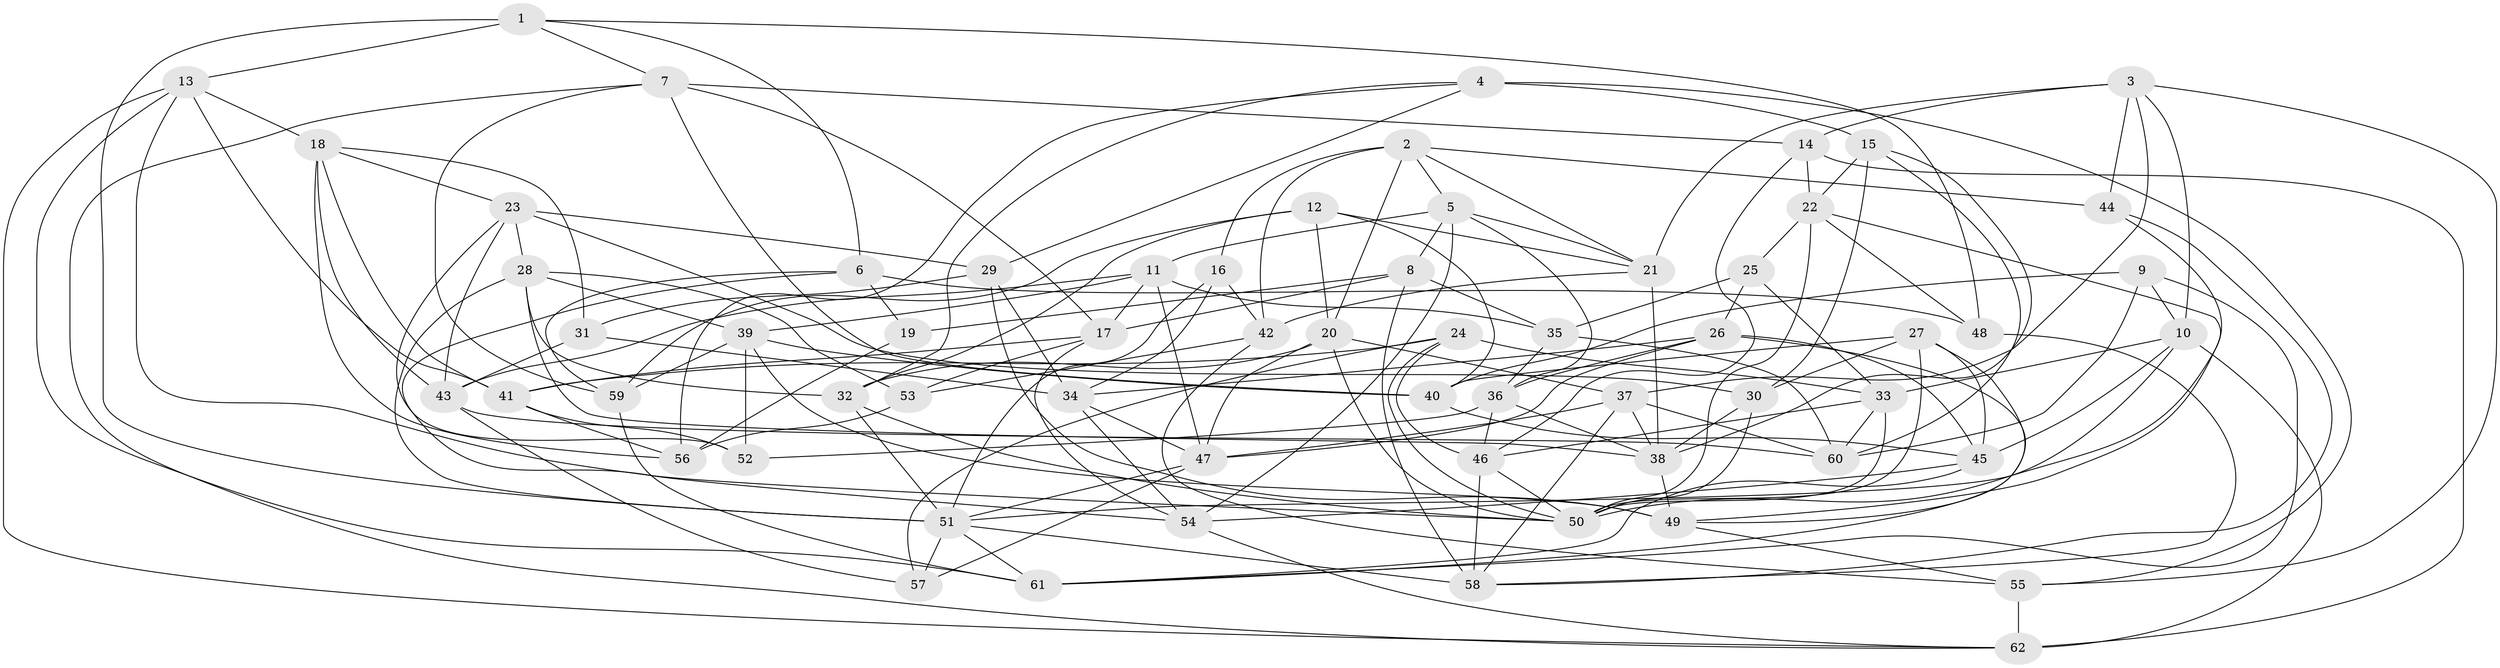 // original degree distribution, {4: 1.0}
// Generated by graph-tools (version 1.1) at 2025/38/03/04/25 23:38:09]
// undirected, 62 vertices, 172 edges
graph export_dot {
  node [color=gray90,style=filled];
  1;
  2;
  3;
  4;
  5;
  6;
  7;
  8;
  9;
  10;
  11;
  12;
  13;
  14;
  15;
  16;
  17;
  18;
  19;
  20;
  21;
  22;
  23;
  24;
  25;
  26;
  27;
  28;
  29;
  30;
  31;
  32;
  33;
  34;
  35;
  36;
  37;
  38;
  39;
  40;
  41;
  42;
  43;
  44;
  45;
  46;
  47;
  48;
  49;
  50;
  51;
  52;
  53;
  54;
  55;
  56;
  57;
  58;
  59;
  60;
  61;
  62;
  1 -- 6 [weight=1.0];
  1 -- 7 [weight=1.0];
  1 -- 13 [weight=1.0];
  1 -- 48 [weight=1.0];
  1 -- 51 [weight=2.0];
  2 -- 5 [weight=1.0];
  2 -- 16 [weight=1.0];
  2 -- 20 [weight=1.0];
  2 -- 21 [weight=1.0];
  2 -- 42 [weight=1.0];
  2 -- 44 [weight=1.0];
  3 -- 10 [weight=1.0];
  3 -- 14 [weight=1.0];
  3 -- 21 [weight=1.0];
  3 -- 37 [weight=1.0];
  3 -- 44 [weight=1.0];
  3 -- 55 [weight=1.0];
  4 -- 15 [weight=2.0];
  4 -- 29 [weight=1.0];
  4 -- 32 [weight=1.0];
  4 -- 55 [weight=1.0];
  4 -- 56 [weight=1.0];
  5 -- 8 [weight=1.0];
  5 -- 11 [weight=1.0];
  5 -- 21 [weight=1.0];
  5 -- 36 [weight=1.0];
  5 -- 54 [weight=1.0];
  6 -- 19 [weight=2.0];
  6 -- 48 [weight=1.0];
  6 -- 54 [weight=1.0];
  6 -- 59 [weight=1.0];
  7 -- 14 [weight=1.0];
  7 -- 17 [weight=1.0];
  7 -- 40 [weight=1.0];
  7 -- 59 [weight=1.0];
  7 -- 62 [weight=1.0];
  8 -- 17 [weight=1.0];
  8 -- 19 [weight=1.0];
  8 -- 35 [weight=2.0];
  8 -- 58 [weight=1.0];
  9 -- 10 [weight=1.0];
  9 -- 40 [weight=1.0];
  9 -- 60 [weight=1.0];
  9 -- 61 [weight=1.0];
  10 -- 33 [weight=1.0];
  10 -- 45 [weight=1.0];
  10 -- 50 [weight=1.0];
  10 -- 62 [weight=1.0];
  11 -- 17 [weight=1.0];
  11 -- 35 [weight=1.0];
  11 -- 39 [weight=1.0];
  11 -- 43 [weight=1.0];
  11 -- 47 [weight=1.0];
  12 -- 20 [weight=1.0];
  12 -- 21 [weight=1.0];
  12 -- 32 [weight=1.0];
  12 -- 40 [weight=1.0];
  12 -- 59 [weight=2.0];
  13 -- 18 [weight=1.0];
  13 -- 41 [weight=1.0];
  13 -- 50 [weight=1.0];
  13 -- 61 [weight=1.0];
  13 -- 62 [weight=1.0];
  14 -- 22 [weight=1.0];
  14 -- 46 [weight=1.0];
  14 -- 62 [weight=2.0];
  15 -- 22 [weight=1.0];
  15 -- 30 [weight=1.0];
  15 -- 38 [weight=1.0];
  15 -- 60 [weight=1.0];
  16 -- 34 [weight=1.0];
  16 -- 42 [weight=1.0];
  16 -- 51 [weight=1.0];
  17 -- 41 [weight=1.0];
  17 -- 53 [weight=1.0];
  17 -- 54 [weight=1.0];
  18 -- 23 [weight=1.0];
  18 -- 31 [weight=1.0];
  18 -- 41 [weight=1.0];
  18 -- 43 [weight=1.0];
  18 -- 56 [weight=1.0];
  19 -- 56 [weight=1.0];
  20 -- 32 [weight=1.0];
  20 -- 37 [weight=1.0];
  20 -- 47 [weight=1.0];
  20 -- 50 [weight=1.0];
  21 -- 38 [weight=1.0];
  21 -- 42 [weight=1.0];
  22 -- 25 [weight=1.0];
  22 -- 48 [weight=1.0];
  22 -- 49 [weight=1.0];
  22 -- 50 [weight=1.0];
  23 -- 28 [weight=1.0];
  23 -- 29 [weight=1.0];
  23 -- 30 [weight=1.0];
  23 -- 43 [weight=1.0];
  23 -- 52 [weight=1.0];
  24 -- 33 [weight=1.0];
  24 -- 41 [weight=1.0];
  24 -- 46 [weight=1.0];
  24 -- 50 [weight=1.0];
  24 -- 57 [weight=2.0];
  25 -- 26 [weight=1.0];
  25 -- 33 [weight=1.0];
  25 -- 35 [weight=1.0];
  26 -- 34 [weight=1.0];
  26 -- 36 [weight=1.0];
  26 -- 45 [weight=1.0];
  26 -- 47 [weight=1.0];
  26 -- 61 [weight=1.0];
  27 -- 30 [weight=2.0];
  27 -- 40 [weight=1.0];
  27 -- 45 [weight=1.0];
  27 -- 49 [weight=1.0];
  27 -- 50 [weight=1.0];
  28 -- 32 [weight=1.0];
  28 -- 38 [weight=1.0];
  28 -- 39 [weight=1.0];
  28 -- 51 [weight=1.0];
  28 -- 53 [weight=1.0];
  29 -- 31 [weight=1.0];
  29 -- 34 [weight=1.0];
  29 -- 49 [weight=2.0];
  30 -- 38 [weight=1.0];
  30 -- 50 [weight=1.0];
  31 -- 34 [weight=1.0];
  31 -- 43 [weight=1.0];
  32 -- 50 [weight=1.0];
  32 -- 51 [weight=1.0];
  33 -- 46 [weight=1.0];
  33 -- 50 [weight=1.0];
  33 -- 60 [weight=1.0];
  34 -- 47 [weight=1.0];
  34 -- 54 [weight=1.0];
  35 -- 36 [weight=1.0];
  35 -- 60 [weight=1.0];
  36 -- 38 [weight=1.0];
  36 -- 46 [weight=1.0];
  36 -- 52 [weight=1.0];
  37 -- 38 [weight=1.0];
  37 -- 47 [weight=1.0];
  37 -- 58 [weight=1.0];
  37 -- 60 [weight=1.0];
  38 -- 49 [weight=2.0];
  39 -- 40 [weight=1.0];
  39 -- 49 [weight=1.0];
  39 -- 52 [weight=1.0];
  39 -- 59 [weight=1.0];
  40 -- 45 [weight=1.0];
  41 -- 52 [weight=1.0];
  41 -- 56 [weight=1.0];
  42 -- 53 [weight=2.0];
  42 -- 55 [weight=1.0];
  43 -- 57 [weight=1.0];
  43 -- 60 [weight=1.0];
  44 -- 51 [weight=1.0];
  44 -- 58 [weight=1.0];
  45 -- 54 [weight=1.0];
  45 -- 61 [weight=1.0];
  46 -- 50 [weight=1.0];
  46 -- 58 [weight=1.0];
  47 -- 51 [weight=1.0];
  47 -- 57 [weight=2.0];
  48 -- 58 [weight=1.0];
  49 -- 55 [weight=1.0];
  51 -- 57 [weight=1.0];
  51 -- 58 [weight=1.0];
  51 -- 61 [weight=1.0];
  53 -- 56 [weight=2.0];
  54 -- 62 [weight=1.0];
  55 -- 62 [weight=2.0];
  59 -- 61 [weight=1.0];
}
